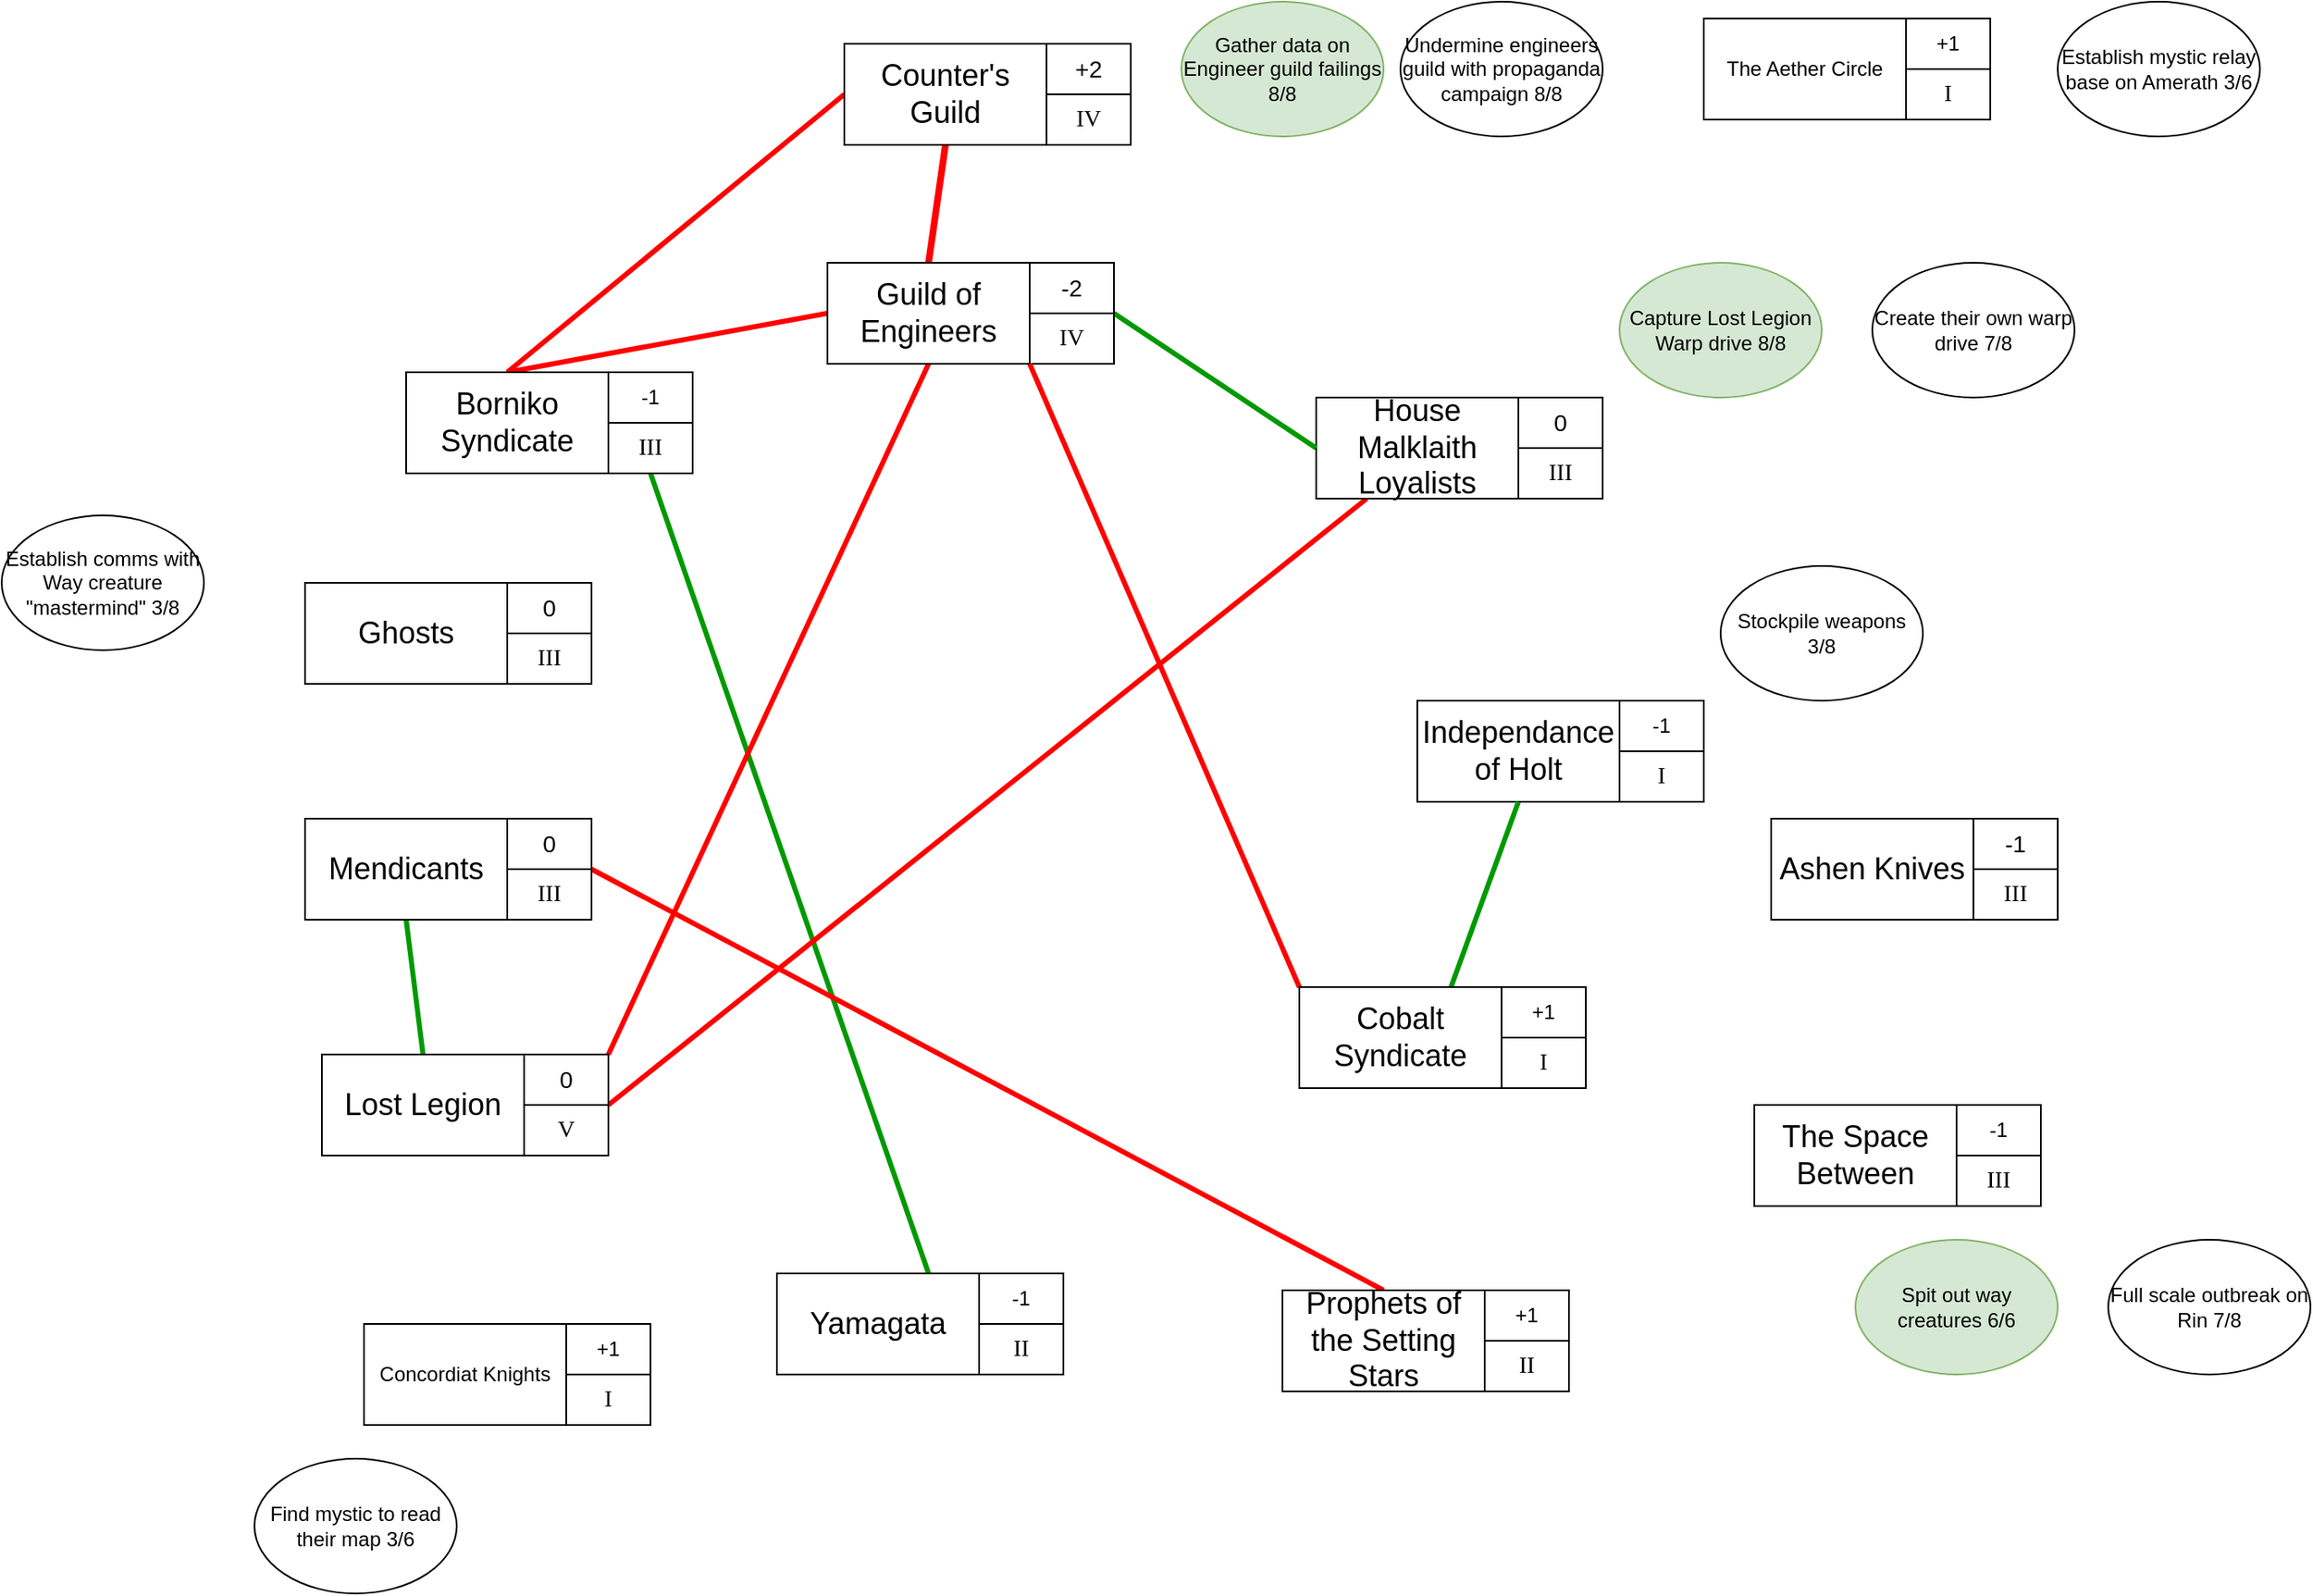 <mxfile version="16.5.3" type="github">
  <diagram id="KgzFzYW3JRcv5cXBahwz" name="Page-1">
    <mxGraphModel dx="2272" dy="1896" grid="1" gridSize="10" guides="1" tooltips="1" connect="1" arrows="1" fold="1" page="1" pageScale="1" pageWidth="850" pageHeight="1100" math="0" shadow="0">
      <root>
        <mxCell id="0" />
        <mxCell id="1" parent="0" />
        <mxCell id="65nMzep6q61FSym4G3b8-38" style="edgeStyle=none;rounded=0;jumpSize=13;orthogonalLoop=1;jettySize=auto;html=1;exitX=0.5;exitY=0;exitDx=0;exitDy=0;entryX=0;entryY=0.5;entryDx=0;entryDy=0;endArrow=none;endFill=0;strokeColor=#FF0000;strokeWidth=3;" parent="1" source="65nMzep6q61FSym4G3b8-1" target="65nMzep6q61FSym4G3b8-17" edge="1">
          <mxGeometry relative="1" as="geometry" />
        </mxCell>
        <mxCell id="sFyQtC-OYI_YycXrSOeD-6" style="rounded=0;orthogonalLoop=1;jettySize=auto;html=1;exitX=0.5;exitY=0;exitDx=0;exitDy=0;entryX=0;entryY=0.5;entryDx=0;entryDy=0;fillColor=#f8cecc;strokeColor=#FF0000;endArrow=none;endFill=0;strokeWidth=3;" parent="1" source="65nMzep6q61FSym4G3b8-1" target="sFyQtC-OYI_YycXrSOeD-2" edge="1">
          <mxGeometry relative="1" as="geometry" />
        </mxCell>
        <mxCell id="65nMzep6q61FSym4G3b8-1" value="&lt;font style=&quot;font-size: 18px&quot;&gt;Borniko Syndicate&lt;/font&gt;" style="rounded=0;whiteSpace=wrap;html=1;" parent="1" vertex="1">
          <mxGeometry x="180" y="125" width="120" height="60" as="geometry" />
        </mxCell>
        <mxCell id="65nMzep6q61FSym4G3b8-3" value="&lt;div&gt;-1&lt;/div&gt;" style="rounded=0;whiteSpace=wrap;html=1;" parent="1" vertex="1">
          <mxGeometry x="300" y="125" width="50" height="30" as="geometry" />
        </mxCell>
        <mxCell id="65nMzep6q61FSym4G3b8-40" style="edgeStyle=none;rounded=0;jumpSize=13;orthogonalLoop=1;jettySize=auto;html=1;exitX=0.5;exitY=1;exitDx=0;exitDy=0;entryX=0.75;entryY=0;entryDx=0;entryDy=0;endArrow=none;endFill=0;strokeWidth=3;strokeColor=#009900;" parent="1" source="65nMzep6q61FSym4G3b8-4" target="65nMzep6q61FSym4G3b8-20" edge="1">
          <mxGeometry relative="1" as="geometry" />
        </mxCell>
        <mxCell id="65nMzep6q61FSym4G3b8-4" value="&lt;font face=&quot;Times New Roman&quot;&gt;&lt;span style=&quot;font-size: 14px&quot;&gt;III&lt;/span&gt;&lt;/font&gt;" style="rounded=0;whiteSpace=wrap;html=1;" parent="1" vertex="1">
          <mxGeometry x="300" y="155" width="50" height="30" as="geometry" />
        </mxCell>
        <mxCell id="65nMzep6q61FSym4G3b8-5" value="&lt;font style=&quot;font-size: 18px&quot;&gt;Ghosts&lt;/font&gt;" style="rounded=0;whiteSpace=wrap;html=1;" parent="1" vertex="1">
          <mxGeometry x="120" y="250" width="120" height="60" as="geometry" />
        </mxCell>
        <mxCell id="65nMzep6q61FSym4G3b8-6" value="&lt;font style=&quot;font-size: 14px&quot;&gt;0&lt;/font&gt;" style="rounded=0;whiteSpace=wrap;html=1;" parent="1" vertex="1">
          <mxGeometry x="240" y="250" width="50" height="30" as="geometry" />
        </mxCell>
        <mxCell id="65nMzep6q61FSym4G3b8-7" value="&lt;font style=&quot;font-size: 14px&quot; face=&quot;Times New Roman&quot;&gt;III&lt;/font&gt;" style="rounded=0;whiteSpace=wrap;html=1;" parent="1" vertex="1">
          <mxGeometry x="240" y="280" width="50" height="30" as="geometry" />
        </mxCell>
        <mxCell id="65nMzep6q61FSym4G3b8-32" style="edgeStyle=none;rounded=0;orthogonalLoop=1;jettySize=auto;html=1;exitX=0.5;exitY=1;exitDx=0;exitDy=0;entryX=0.5;entryY=0;entryDx=0;entryDy=0;endArrow=none;endFill=0;fillColor=#d5e8d4;jumpSize=13;strokeWidth=3;strokeColor=#009900;" parent="1" source="65nMzep6q61FSym4G3b8-8" target="65nMzep6q61FSym4G3b8-11" edge="1">
          <mxGeometry relative="1" as="geometry" />
        </mxCell>
        <mxCell id="65nMzep6q61FSym4G3b8-8" value="&lt;font style=&quot;font-size: 18px&quot;&gt;Mendicants&lt;/font&gt;" style="rounded=0;whiteSpace=wrap;html=1;" parent="1" vertex="1">
          <mxGeometry x="120" y="390" width="120" height="60" as="geometry" />
        </mxCell>
        <mxCell id="65nMzep6q61FSym4G3b8-36" style="edgeStyle=none;rounded=0;jumpSize=13;orthogonalLoop=1;jettySize=auto;html=1;exitX=1;exitY=1;exitDx=0;exitDy=0;entryX=0.5;entryY=0;entryDx=0;entryDy=0;endArrow=none;endFill=0;strokeColor=#FF0000;strokeWidth=3;" parent="1" source="65nMzep6q61FSym4G3b8-9" target="65nMzep6q61FSym4G3b8-26" edge="1">
          <mxGeometry relative="1" as="geometry" />
        </mxCell>
        <mxCell id="65nMzep6q61FSym4G3b8-9" value="&lt;font style=&quot;font-size: 14px&quot;&gt;0&lt;/font&gt;" style="rounded=0;whiteSpace=wrap;html=1;" parent="1" vertex="1">
          <mxGeometry x="240" y="390" width="50" height="30" as="geometry" />
        </mxCell>
        <mxCell id="65nMzep6q61FSym4G3b8-10" value="&lt;font face=&quot;Times New Roman&quot; style=&quot;font-size: 14px&quot;&gt;III&lt;/font&gt;" style="rounded=0;whiteSpace=wrap;html=1;" parent="1" vertex="1">
          <mxGeometry x="240" y="420" width="50" height="30" as="geometry" />
        </mxCell>
        <mxCell id="65nMzep6q61FSym4G3b8-11" value="&lt;font style=&quot;font-size: 18px&quot;&gt;Lost Legion&lt;/font&gt;" style="rounded=0;whiteSpace=wrap;html=1;" parent="1" vertex="1">
          <mxGeometry x="130" y="530" width="120" height="60" as="geometry" />
        </mxCell>
        <mxCell id="65nMzep6q61FSym4G3b8-35" style="edgeStyle=none;rounded=0;jumpSize=13;orthogonalLoop=1;jettySize=auto;html=1;exitX=1;exitY=1;exitDx=0;exitDy=0;entryX=0.25;entryY=1;entryDx=0;entryDy=0;endArrow=none;endFill=0;strokeWidth=3;strokeColor=#FF0000;" parent="1" source="65nMzep6q61FSym4G3b8-12" target="65nMzep6q61FSym4G3b8-14" edge="1">
          <mxGeometry relative="1" as="geometry" />
        </mxCell>
        <mxCell id="65nMzep6q61FSym4G3b8-37" style="edgeStyle=none;rounded=0;jumpSize=13;orthogonalLoop=1;jettySize=auto;html=1;exitX=1;exitY=0;exitDx=0;exitDy=0;entryX=0.5;entryY=1;entryDx=0;entryDy=0;endArrow=none;endFill=0;strokeColor=#FF0000;strokeWidth=3;" parent="1" source="65nMzep6q61FSym4G3b8-12" target="65nMzep6q61FSym4G3b8-17" edge="1">
          <mxGeometry relative="1" as="geometry" />
        </mxCell>
        <mxCell id="65nMzep6q61FSym4G3b8-12" value="&lt;font style=&quot;font-size: 14px&quot;&gt;0&lt;/font&gt;" style="rounded=0;whiteSpace=wrap;html=1;" parent="1" vertex="1">
          <mxGeometry x="250" y="530" width="50" height="30" as="geometry" />
        </mxCell>
        <mxCell id="65nMzep6q61FSym4G3b8-13" value="&lt;font face=&quot;Times New Roman&quot; style=&quot;font-size: 14px&quot;&gt;V&lt;/font&gt;" style="rounded=0;whiteSpace=wrap;html=1;" parent="1" vertex="1">
          <mxGeometry x="250" y="560" width="50" height="30" as="geometry" />
        </mxCell>
        <mxCell id="65nMzep6q61FSym4G3b8-14" value="&lt;span style=&quot;font-size: 18px&quot;&gt;House Malklaith Loyalists&lt;/span&gt;" style="rounded=0;whiteSpace=wrap;html=1;" parent="1" vertex="1">
          <mxGeometry x="720" y="140" width="120" height="60" as="geometry" />
        </mxCell>
        <mxCell id="65nMzep6q61FSym4G3b8-15" value="&lt;font style=&quot;font-size: 14px&quot;&gt;0&lt;/font&gt;" style="rounded=0;whiteSpace=wrap;html=1;" parent="1" vertex="1">
          <mxGeometry x="840" y="140" width="50" height="30" as="geometry" />
        </mxCell>
        <mxCell id="65nMzep6q61FSym4G3b8-16" value="&lt;font face=&quot;Times New Roman&quot; style=&quot;font-size: 14px&quot;&gt;III&lt;/font&gt;" style="rounded=0;whiteSpace=wrap;html=1;" parent="1" vertex="1">
          <mxGeometry x="840" y="170" width="50" height="30" as="geometry" />
        </mxCell>
        <mxCell id="sFyQtC-OYI_YycXrSOeD-7" style="edgeStyle=none;rounded=0;orthogonalLoop=1;jettySize=auto;html=1;exitX=0.5;exitY=0;exitDx=0;exitDy=0;entryX=0.5;entryY=1;entryDx=0;entryDy=0;endArrow=none;endFill=0;strokeWidth=4;strokeColor=#FF0000;" parent="1" source="65nMzep6q61FSym4G3b8-17" target="sFyQtC-OYI_YycXrSOeD-2" edge="1">
          <mxGeometry relative="1" as="geometry" />
        </mxCell>
        <mxCell id="65nMzep6q61FSym4G3b8-17" value="&lt;span style=&quot;font-size: 18px&quot;&gt;Guild of Engineers&lt;/span&gt;" style="rounded=0;whiteSpace=wrap;html=1;" parent="1" vertex="1">
          <mxGeometry x="430" y="60" width="120" height="60" as="geometry" />
        </mxCell>
        <mxCell id="65nMzep6q61FSym4G3b8-33" style="edgeStyle=none;rounded=0;jumpSize=13;orthogonalLoop=1;jettySize=auto;html=1;exitX=1;exitY=1;exitDx=0;exitDy=0;entryX=0;entryY=0.5;entryDx=0;entryDy=0;endArrow=none;endFill=0;strokeColor=#009900;strokeWidth=3;" parent="1" source="65nMzep6q61FSym4G3b8-18" target="65nMzep6q61FSym4G3b8-14" edge="1">
          <mxGeometry relative="1" as="geometry" />
        </mxCell>
        <mxCell id="65nMzep6q61FSym4G3b8-18" value="&lt;font style=&quot;font-size: 14px&quot;&gt;-2&lt;/font&gt;" style="rounded=0;whiteSpace=wrap;html=1;" parent="1" vertex="1">
          <mxGeometry x="550" y="60" width="50" height="30" as="geometry" />
        </mxCell>
        <mxCell id="65nMzep6q61FSym4G3b8-19" value="&lt;font face=&quot;Times New Roman&quot; style=&quot;font-size: 14px&quot;&gt;IV&lt;/font&gt;" style="rounded=0;whiteSpace=wrap;html=1;" parent="1" vertex="1">
          <mxGeometry x="550" y="90" width="50" height="30" as="geometry" />
        </mxCell>
        <mxCell id="65nMzep6q61FSym4G3b8-20" value="&lt;span style=&quot;font-size: 18px&quot;&gt;Yamagata&lt;/span&gt;" style="rounded=0;whiteSpace=wrap;html=1;" parent="1" vertex="1">
          <mxGeometry x="400" y="660" width="120" height="60" as="geometry" />
        </mxCell>
        <mxCell id="65nMzep6q61FSym4G3b8-21" value="-1" style="rounded=0;whiteSpace=wrap;html=1;" parent="1" vertex="1">
          <mxGeometry x="520" y="660" width="50" height="30" as="geometry" />
        </mxCell>
        <mxCell id="65nMzep6q61FSym4G3b8-22" value="&lt;font face=&quot;Times New Roman&quot; style=&quot;font-size: 14px&quot;&gt;II&lt;/font&gt;" style="rounded=0;whiteSpace=wrap;html=1;" parent="1" vertex="1">
          <mxGeometry x="520" y="690" width="50" height="30" as="geometry" />
        </mxCell>
        <mxCell id="65nMzep6q61FSym4G3b8-23" value="&lt;span style=&quot;font-size: 18px&quot;&gt;Independance of Holt&lt;/span&gt;" style="rounded=0;whiteSpace=wrap;html=1;" parent="1" vertex="1">
          <mxGeometry x="780" y="320" width="120" height="60" as="geometry" />
        </mxCell>
        <mxCell id="65nMzep6q61FSym4G3b8-24" value="-1" style="rounded=0;whiteSpace=wrap;html=1;" parent="1" vertex="1">
          <mxGeometry x="900" y="320" width="50" height="30" as="geometry" />
        </mxCell>
        <mxCell id="65nMzep6q61FSym4G3b8-25" value="&lt;font face=&quot;Times New Roman&quot; style=&quot;font-size: 14px&quot;&gt;I&lt;/font&gt;" style="rounded=0;whiteSpace=wrap;html=1;" parent="1" vertex="1">
          <mxGeometry x="900" y="350" width="50" height="30" as="geometry" />
        </mxCell>
        <mxCell id="65nMzep6q61FSym4G3b8-26" value="&lt;span style=&quot;font-size: 18px&quot;&gt;Prophets of the Setting Stars&lt;/span&gt;" style="rounded=0;whiteSpace=wrap;html=1;" parent="1" vertex="1">
          <mxGeometry x="700" y="670" width="120" height="60" as="geometry" />
        </mxCell>
        <mxCell id="65nMzep6q61FSym4G3b8-27" value="&lt;div&gt;+1&lt;/div&gt;" style="rounded=0;whiteSpace=wrap;html=1;" parent="1" vertex="1">
          <mxGeometry x="820" y="670" width="50" height="30" as="geometry" />
        </mxCell>
        <mxCell id="65nMzep6q61FSym4G3b8-28" value="&lt;font face=&quot;Times New Roman&quot; style=&quot;font-size: 14px&quot;&gt;II&lt;/font&gt;" style="rounded=0;whiteSpace=wrap;html=1;" parent="1" vertex="1">
          <mxGeometry x="820" y="700" width="50" height="30" as="geometry" />
        </mxCell>
        <mxCell id="65nMzep6q61FSym4G3b8-34" style="edgeStyle=none;rounded=0;jumpSize=13;orthogonalLoop=1;jettySize=auto;html=1;exitX=0.75;exitY=0;exitDx=0;exitDy=0;entryX=0.5;entryY=1;entryDx=0;entryDy=0;endArrow=none;endFill=0;strokeColor=#009900;strokeWidth=3;" parent="1" source="65nMzep6q61FSym4G3b8-29" target="65nMzep6q61FSym4G3b8-23" edge="1">
          <mxGeometry relative="1" as="geometry" />
        </mxCell>
        <mxCell id="65nMzep6q61FSym4G3b8-39" style="edgeStyle=none;rounded=0;jumpSize=13;orthogonalLoop=1;jettySize=auto;html=1;exitX=0;exitY=0;exitDx=0;exitDy=0;entryX=1;entryY=1;entryDx=0;entryDy=0;endArrow=none;endFill=0;strokeColor=#FF0000;strokeWidth=3;" parent="1" source="65nMzep6q61FSym4G3b8-29" target="65nMzep6q61FSym4G3b8-17" edge="1">
          <mxGeometry relative="1" as="geometry" />
        </mxCell>
        <mxCell id="65nMzep6q61FSym4G3b8-29" value="&lt;span style=&quot;font-size: 18px&quot;&gt;Cobalt Syndicate&lt;/span&gt;" style="rounded=0;whiteSpace=wrap;html=1;" parent="1" vertex="1">
          <mxGeometry x="710" y="490" width="120" height="60" as="geometry" />
        </mxCell>
        <mxCell id="65nMzep6q61FSym4G3b8-30" value="+1" style="rounded=0;whiteSpace=wrap;html=1;" parent="1" vertex="1">
          <mxGeometry x="830" y="490" width="50" height="30" as="geometry" />
        </mxCell>
        <mxCell id="65nMzep6q61FSym4G3b8-31" value="&lt;font face=&quot;Times New Roman&quot;&gt;&lt;span style=&quot;font-size: 14px&quot;&gt;I&lt;/span&gt;&lt;/font&gt;" style="rounded=0;whiteSpace=wrap;html=1;" parent="1" vertex="1">
          <mxGeometry x="830" y="520" width="50" height="30" as="geometry" />
        </mxCell>
        <mxCell id="0qpnmVagbFamdHzVR8-X-1" value="Concordiat Knights" style="rounded=0;whiteSpace=wrap;html=1;" parent="1" vertex="1">
          <mxGeometry x="155" y="690" width="120" height="60" as="geometry" />
        </mxCell>
        <mxCell id="0qpnmVagbFamdHzVR8-X-2" value="+1" style="rounded=0;whiteSpace=wrap;html=1;" parent="1" vertex="1">
          <mxGeometry x="275" y="690" width="50" height="30" as="geometry" />
        </mxCell>
        <mxCell id="0qpnmVagbFamdHzVR8-X-3" value="&lt;font face=&quot;Times New Roman&quot; style=&quot;font-size: 14px&quot;&gt;I&lt;/font&gt;" style="rounded=0;whiteSpace=wrap;html=1;" parent="1" vertex="1">
          <mxGeometry x="275" y="720" width="50" height="30" as="geometry" />
        </mxCell>
        <mxCell id="sFyQtC-OYI_YycXrSOeD-1" value="Find mystic to read their map 3/6" style="ellipse;whiteSpace=wrap;html=1;" parent="1" vertex="1">
          <mxGeometry x="90" y="770" width="120" height="80" as="geometry" />
        </mxCell>
        <mxCell id="sFyQtC-OYI_YycXrSOeD-2" value="&lt;span style=&quot;font-size: 18px&quot;&gt;Counter&#39;s Guild&lt;/span&gt;" style="rounded=0;whiteSpace=wrap;html=1;" parent="1" vertex="1">
          <mxGeometry x="440" y="-70" width="120" height="60" as="geometry" />
        </mxCell>
        <mxCell id="sFyQtC-OYI_YycXrSOeD-3" value="&lt;font style=&quot;font-size: 14px&quot;&gt;+2&lt;/font&gt;" style="rounded=0;whiteSpace=wrap;html=1;" parent="1" vertex="1">
          <mxGeometry x="560" y="-70" width="50" height="30" as="geometry" />
        </mxCell>
        <mxCell id="sFyQtC-OYI_YycXrSOeD-4" value="&lt;font face=&quot;Times New Roman&quot; style=&quot;font-size: 14px&quot;&gt;IV&lt;/font&gt;" style="rounded=0;whiteSpace=wrap;html=1;" parent="1" vertex="1">
          <mxGeometry x="560" y="-40" width="50" height="30" as="geometry" />
        </mxCell>
        <mxCell id="sFyQtC-OYI_YycXrSOeD-8" value="Gather data on Engineer guild failings 8/8" style="ellipse;whiteSpace=wrap;html=1;fillColor=#d5e8d4;strokeColor=#82b366;" parent="1" vertex="1">
          <mxGeometry x="640" y="-95" width="120" height="80" as="geometry" />
        </mxCell>
        <mxCell id="sFyQtC-OYI_YycXrSOeD-9" value="Stockpile weapons 3/8" style="ellipse;whiteSpace=wrap;html=1;" parent="1" vertex="1">
          <mxGeometry x="960" y="240" width="120" height="80" as="geometry" />
        </mxCell>
        <mxCell id="sFyQtC-OYI_YycXrSOeD-10" value="Capture Lost Legion Warp drive 8/8" style="ellipse;whiteSpace=wrap;html=1;fillColor=#d5e8d4;strokeColor=#82b366;" parent="1" vertex="1">
          <mxGeometry x="900" y="60" width="120" height="80" as="geometry" />
        </mxCell>
        <mxCell id="eAVqtPFcq18wmJxdQZ_S-1" value="&lt;span style=&quot;font-size: 18px&quot;&gt;The Space Between&lt;/span&gt;" style="rounded=0;whiteSpace=wrap;html=1;" parent="1" vertex="1">
          <mxGeometry x="980" y="560" width="120" height="60" as="geometry" />
        </mxCell>
        <mxCell id="eAVqtPFcq18wmJxdQZ_S-2" value="-1" style="rounded=0;whiteSpace=wrap;html=1;" parent="1" vertex="1">
          <mxGeometry x="1100" y="560" width="50" height="30" as="geometry" />
        </mxCell>
        <mxCell id="eAVqtPFcq18wmJxdQZ_S-3" value="&lt;font face=&quot;Times New Roman&quot; style=&quot;font-size: 14px&quot;&gt;III&lt;/font&gt;" style="rounded=0;whiteSpace=wrap;html=1;" parent="1" vertex="1">
          <mxGeometry x="1100" y="590" width="50" height="30" as="geometry" />
        </mxCell>
        <mxCell id="eAVqtPFcq18wmJxdQZ_S-4" value="&lt;span style=&quot;font-size: 18px&quot;&gt;Ashen Knives&lt;/span&gt;" style="rounded=0;whiteSpace=wrap;html=1;" parent="1" vertex="1">
          <mxGeometry x="990" y="390" width="120" height="60" as="geometry" />
        </mxCell>
        <mxCell id="eAVqtPFcq18wmJxdQZ_S-5" value="&lt;font style=&quot;font-size: 14px&quot;&gt;-1&lt;/font&gt;" style="rounded=0;whiteSpace=wrap;html=1;" parent="1" vertex="1">
          <mxGeometry x="1110" y="390" width="50" height="30" as="geometry" />
        </mxCell>
        <mxCell id="eAVqtPFcq18wmJxdQZ_S-6" value="&lt;font face=&quot;Times New Roman&quot; style=&quot;font-size: 14px&quot;&gt;III&lt;/font&gt;" style="rounded=0;whiteSpace=wrap;html=1;" parent="1" vertex="1">
          <mxGeometry x="1110" y="420" width="50" height="30" as="geometry" />
        </mxCell>
        <mxCell id="7EXpZXi9Fp8Gn1IL8uCp-1" value="Spit out way creatures 6/6" style="ellipse;whiteSpace=wrap;html=1;fillColor=#d5e8d4;strokeColor=#82b366;" parent="1" vertex="1">
          <mxGeometry x="1040" y="640" width="120" height="80" as="geometry" />
        </mxCell>
        <mxCell id="jUphkvpxN1a_65vW6VNi-1" value="The Aether Circle" style="rounded=0;whiteSpace=wrap;html=1;" parent="1" vertex="1">
          <mxGeometry x="950" y="-85" width="120" height="60" as="geometry" />
        </mxCell>
        <mxCell id="jUphkvpxN1a_65vW6VNi-2" value="+1" style="rounded=0;whiteSpace=wrap;html=1;" parent="1" vertex="1">
          <mxGeometry x="1070" y="-85" width="50" height="30" as="geometry" />
        </mxCell>
        <mxCell id="jUphkvpxN1a_65vW6VNi-3" value="&lt;font face=&quot;Times New Roman&quot; style=&quot;font-size: 14px&quot;&gt;I&lt;/font&gt;" style="rounded=0;whiteSpace=wrap;html=1;" parent="1" vertex="1">
          <mxGeometry x="1070" y="-55" width="50" height="30" as="geometry" />
        </mxCell>
        <mxCell id="jUphkvpxN1a_65vW6VNi-4" value="Full scale outbreak on Rin 7/8" style="ellipse;whiteSpace=wrap;html=1;" parent="1" vertex="1">
          <mxGeometry x="1190" y="640" width="120" height="80" as="geometry" />
        </mxCell>
        <mxCell id="jUphkvpxN1a_65vW6VNi-5" value="Establish mystic relay base on Amerath 3/6" style="ellipse;whiteSpace=wrap;html=1;" parent="1" vertex="1">
          <mxGeometry x="1160" y="-95" width="120" height="80" as="geometry" />
        </mxCell>
        <mxCell id="jUphkvpxN1a_65vW6VNi-6" value="Create their own warp drive 7/8" style="ellipse;whiteSpace=wrap;html=1;" parent="1" vertex="1">
          <mxGeometry x="1050" y="60" width="120" height="80" as="geometry" />
        </mxCell>
        <mxCell id="jUphkvpxN1a_65vW6VNi-7" value="Undermine engineers guild with propaganda campaign 8/8" style="ellipse;whiteSpace=wrap;html=1;" parent="1" vertex="1">
          <mxGeometry x="770" y="-95" width="120" height="80" as="geometry" />
        </mxCell>
        <mxCell id="Ud4R4yunSCTTUjRBT-VK-1" value="Establish comms with Way creature &quot;mastermind&quot; 3/8" style="ellipse;whiteSpace=wrap;html=1;" vertex="1" parent="1">
          <mxGeometry x="-60" y="210" width="120" height="80" as="geometry" />
        </mxCell>
      </root>
    </mxGraphModel>
  </diagram>
</mxfile>
